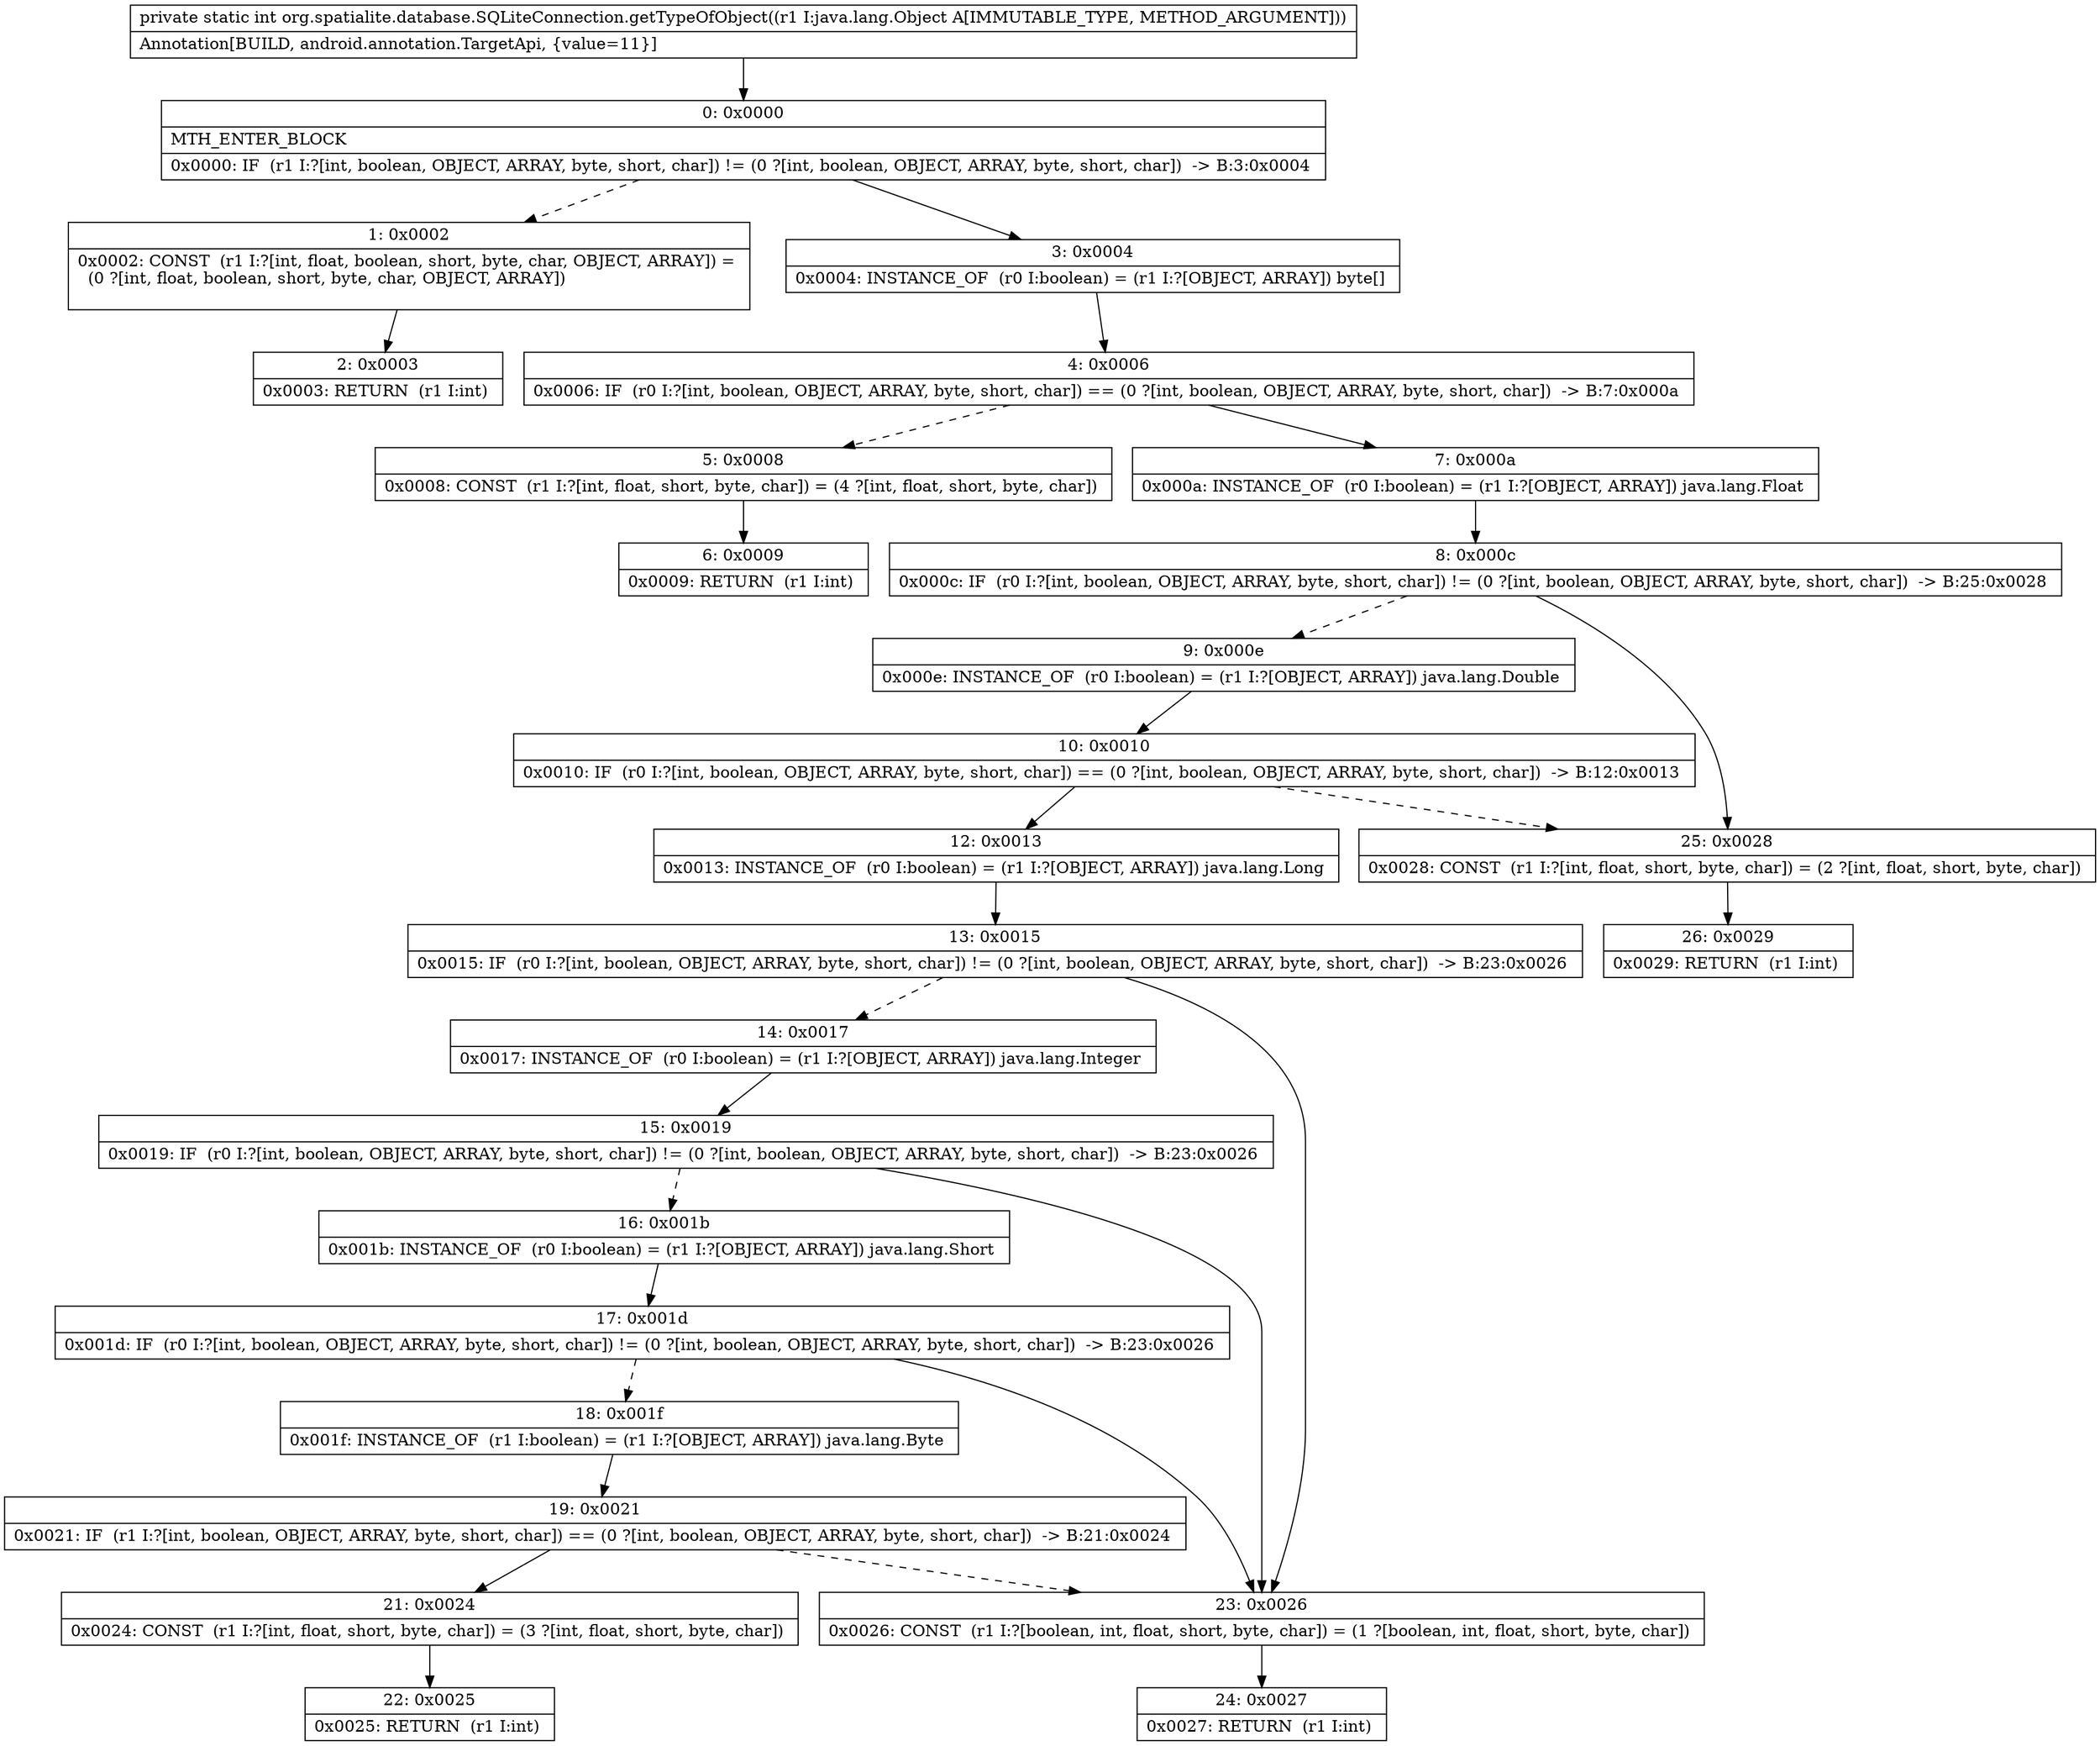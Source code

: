 digraph "CFG fororg.spatialite.database.SQLiteConnection.getTypeOfObject(Ljava\/lang\/Object;)I" {
Node_0 [shape=record,label="{0\:\ 0x0000|MTH_ENTER_BLOCK\l|0x0000: IF  (r1 I:?[int, boolean, OBJECT, ARRAY, byte, short, char]) != (0 ?[int, boolean, OBJECT, ARRAY, byte, short, char])  \-\> B:3:0x0004 \l}"];
Node_1 [shape=record,label="{1\:\ 0x0002|0x0002: CONST  (r1 I:?[int, float, boolean, short, byte, char, OBJECT, ARRAY]) = \l  (0 ?[int, float, boolean, short, byte, char, OBJECT, ARRAY])\l \l}"];
Node_2 [shape=record,label="{2\:\ 0x0003|0x0003: RETURN  (r1 I:int) \l}"];
Node_3 [shape=record,label="{3\:\ 0x0004|0x0004: INSTANCE_OF  (r0 I:boolean) = (r1 I:?[OBJECT, ARRAY]) byte[] \l}"];
Node_4 [shape=record,label="{4\:\ 0x0006|0x0006: IF  (r0 I:?[int, boolean, OBJECT, ARRAY, byte, short, char]) == (0 ?[int, boolean, OBJECT, ARRAY, byte, short, char])  \-\> B:7:0x000a \l}"];
Node_5 [shape=record,label="{5\:\ 0x0008|0x0008: CONST  (r1 I:?[int, float, short, byte, char]) = (4 ?[int, float, short, byte, char]) \l}"];
Node_6 [shape=record,label="{6\:\ 0x0009|0x0009: RETURN  (r1 I:int) \l}"];
Node_7 [shape=record,label="{7\:\ 0x000a|0x000a: INSTANCE_OF  (r0 I:boolean) = (r1 I:?[OBJECT, ARRAY]) java.lang.Float \l}"];
Node_8 [shape=record,label="{8\:\ 0x000c|0x000c: IF  (r0 I:?[int, boolean, OBJECT, ARRAY, byte, short, char]) != (0 ?[int, boolean, OBJECT, ARRAY, byte, short, char])  \-\> B:25:0x0028 \l}"];
Node_9 [shape=record,label="{9\:\ 0x000e|0x000e: INSTANCE_OF  (r0 I:boolean) = (r1 I:?[OBJECT, ARRAY]) java.lang.Double \l}"];
Node_10 [shape=record,label="{10\:\ 0x0010|0x0010: IF  (r0 I:?[int, boolean, OBJECT, ARRAY, byte, short, char]) == (0 ?[int, boolean, OBJECT, ARRAY, byte, short, char])  \-\> B:12:0x0013 \l}"];
Node_12 [shape=record,label="{12\:\ 0x0013|0x0013: INSTANCE_OF  (r0 I:boolean) = (r1 I:?[OBJECT, ARRAY]) java.lang.Long \l}"];
Node_13 [shape=record,label="{13\:\ 0x0015|0x0015: IF  (r0 I:?[int, boolean, OBJECT, ARRAY, byte, short, char]) != (0 ?[int, boolean, OBJECT, ARRAY, byte, short, char])  \-\> B:23:0x0026 \l}"];
Node_14 [shape=record,label="{14\:\ 0x0017|0x0017: INSTANCE_OF  (r0 I:boolean) = (r1 I:?[OBJECT, ARRAY]) java.lang.Integer \l}"];
Node_15 [shape=record,label="{15\:\ 0x0019|0x0019: IF  (r0 I:?[int, boolean, OBJECT, ARRAY, byte, short, char]) != (0 ?[int, boolean, OBJECT, ARRAY, byte, short, char])  \-\> B:23:0x0026 \l}"];
Node_16 [shape=record,label="{16\:\ 0x001b|0x001b: INSTANCE_OF  (r0 I:boolean) = (r1 I:?[OBJECT, ARRAY]) java.lang.Short \l}"];
Node_17 [shape=record,label="{17\:\ 0x001d|0x001d: IF  (r0 I:?[int, boolean, OBJECT, ARRAY, byte, short, char]) != (0 ?[int, boolean, OBJECT, ARRAY, byte, short, char])  \-\> B:23:0x0026 \l}"];
Node_18 [shape=record,label="{18\:\ 0x001f|0x001f: INSTANCE_OF  (r1 I:boolean) = (r1 I:?[OBJECT, ARRAY]) java.lang.Byte \l}"];
Node_19 [shape=record,label="{19\:\ 0x0021|0x0021: IF  (r1 I:?[int, boolean, OBJECT, ARRAY, byte, short, char]) == (0 ?[int, boolean, OBJECT, ARRAY, byte, short, char])  \-\> B:21:0x0024 \l}"];
Node_21 [shape=record,label="{21\:\ 0x0024|0x0024: CONST  (r1 I:?[int, float, short, byte, char]) = (3 ?[int, float, short, byte, char]) \l}"];
Node_22 [shape=record,label="{22\:\ 0x0025|0x0025: RETURN  (r1 I:int) \l}"];
Node_23 [shape=record,label="{23\:\ 0x0026|0x0026: CONST  (r1 I:?[boolean, int, float, short, byte, char]) = (1 ?[boolean, int, float, short, byte, char]) \l}"];
Node_24 [shape=record,label="{24\:\ 0x0027|0x0027: RETURN  (r1 I:int) \l}"];
Node_25 [shape=record,label="{25\:\ 0x0028|0x0028: CONST  (r1 I:?[int, float, short, byte, char]) = (2 ?[int, float, short, byte, char]) \l}"];
Node_26 [shape=record,label="{26\:\ 0x0029|0x0029: RETURN  (r1 I:int) \l}"];
MethodNode[shape=record,label="{private static int org.spatialite.database.SQLiteConnection.getTypeOfObject((r1 I:java.lang.Object A[IMMUTABLE_TYPE, METHOD_ARGUMENT]))  | Annotation[BUILD, android.annotation.TargetApi, \{value=11\}]\l}"];
MethodNode -> Node_0;
Node_0 -> Node_1[style=dashed];
Node_0 -> Node_3;
Node_1 -> Node_2;
Node_3 -> Node_4;
Node_4 -> Node_5[style=dashed];
Node_4 -> Node_7;
Node_5 -> Node_6;
Node_7 -> Node_8;
Node_8 -> Node_9[style=dashed];
Node_8 -> Node_25;
Node_9 -> Node_10;
Node_10 -> Node_12;
Node_10 -> Node_25[style=dashed];
Node_12 -> Node_13;
Node_13 -> Node_14[style=dashed];
Node_13 -> Node_23;
Node_14 -> Node_15;
Node_15 -> Node_16[style=dashed];
Node_15 -> Node_23;
Node_16 -> Node_17;
Node_17 -> Node_18[style=dashed];
Node_17 -> Node_23;
Node_18 -> Node_19;
Node_19 -> Node_21;
Node_19 -> Node_23[style=dashed];
Node_21 -> Node_22;
Node_23 -> Node_24;
Node_25 -> Node_26;
}

